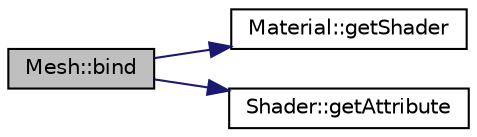 digraph "Mesh::bind"
{
  edge [fontname="Helvetica",fontsize="10",labelfontname="Helvetica",labelfontsize="10"];
  node [fontname="Helvetica",fontsize="10",shape=record];
  rankdir="LR";
  Node1 [label="Mesh::bind",height=0.2,width=0.4,color="black", fillcolor="grey75", style="filled" fontcolor="black"];
  Node1 -> Node2 [color="midnightblue",fontsize="10",style="solid",fontname="Helvetica"];
  Node2 [label="Material::getShader",height=0.2,width=0.4,color="black", fillcolor="white", style="filled",URL="$class_material.html#a0f40c8c0c61317f2100bb4d91ab3841d",tooltip="Returns the Shader used by thie material. "];
  Node1 -> Node3 [color="midnightblue",fontsize="10",style="solid",fontname="Helvetica"];
  Node3 [label="Shader::getAttribute",height=0.2,width=0.4,color="black", fillcolor="white", style="filled",URL="$class_shader.html#a7dd239254890247f4fea33562321d5a4",tooltip="Returns the location of a specified attribute variable. "];
}
